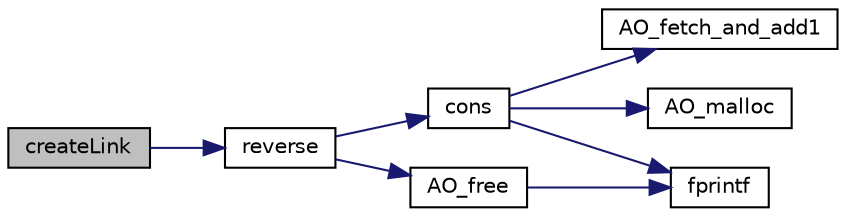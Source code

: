 digraph "createLink"
{
  edge [fontname="Helvetica",fontsize="10",labelfontname="Helvetica",labelfontsize="10"];
  node [fontname="Helvetica",fontsize="10",shape=record];
  rankdir="LR";
  Node833 [label="createLink",height=0.2,width=0.4,color="black", fillcolor="grey75", style="filled", fontcolor="black"];
  Node833 -> Node834 [color="midnightblue",fontsize="10",style="solid",fontname="Helvetica"];
  Node834 [label="reverse",height=0.2,width=0.4,color="black", fillcolor="white", style="filled",URL="$dc/d1c/test__malloc_8c.html#a7cf5806fabdaba5d8f3730132e7d9aa5"];
  Node834 -> Node835 [color="midnightblue",fontsize="10",style="solid",fontname="Helvetica"];
  Node835 [label="cons",height=0.2,width=0.4,color="black", fillcolor="white", style="filled",URL="$dc/d1c/test__malloc_8c.html#a28e85b2578999dbec8cae7ff1f331a24"];
  Node835 -> Node836 [color="midnightblue",fontsize="10",style="solid",fontname="Helvetica"];
  Node836 [label="AO_fetch_and_add1",height=0.2,width=0.4,color="black", fillcolor="white", style="filled",URL="$d7/dbc/gcc_2arm_8h.html#aed7620e3ec2f164643dfc17bf5eaf6c1"];
  Node835 -> Node837 [color="midnightblue",fontsize="10",style="solid",fontname="Helvetica"];
  Node837 [label="AO_malloc",height=0.2,width=0.4,color="black", fillcolor="white", style="filled",URL="$d4/dea/atomic__ops__malloc_8c.html#a5362770447d3075b3861b0642452f572"];
  Node835 -> Node838 [color="midnightblue",fontsize="10",style="solid",fontname="Helvetica"];
  Node838 [label="fprintf",height=0.2,width=0.4,color="black", fillcolor="white", style="filled",URL="$d2/d8c/examplehs038_8m.html#ae272956ea74f28b2f067d455fead331f"];
  Node834 -> Node839 [color="midnightblue",fontsize="10",style="solid",fontname="Helvetica"];
  Node839 [label="AO_free",height=0.2,width=0.4,color="black", fillcolor="white", style="filled",URL="$d4/dea/atomic__ops__malloc_8c.html#aa948c7ab0aceeada654bfeb6cd35d9cb"];
  Node839 -> Node838 [color="midnightblue",fontsize="10",style="solid",fontname="Helvetica"];
}
